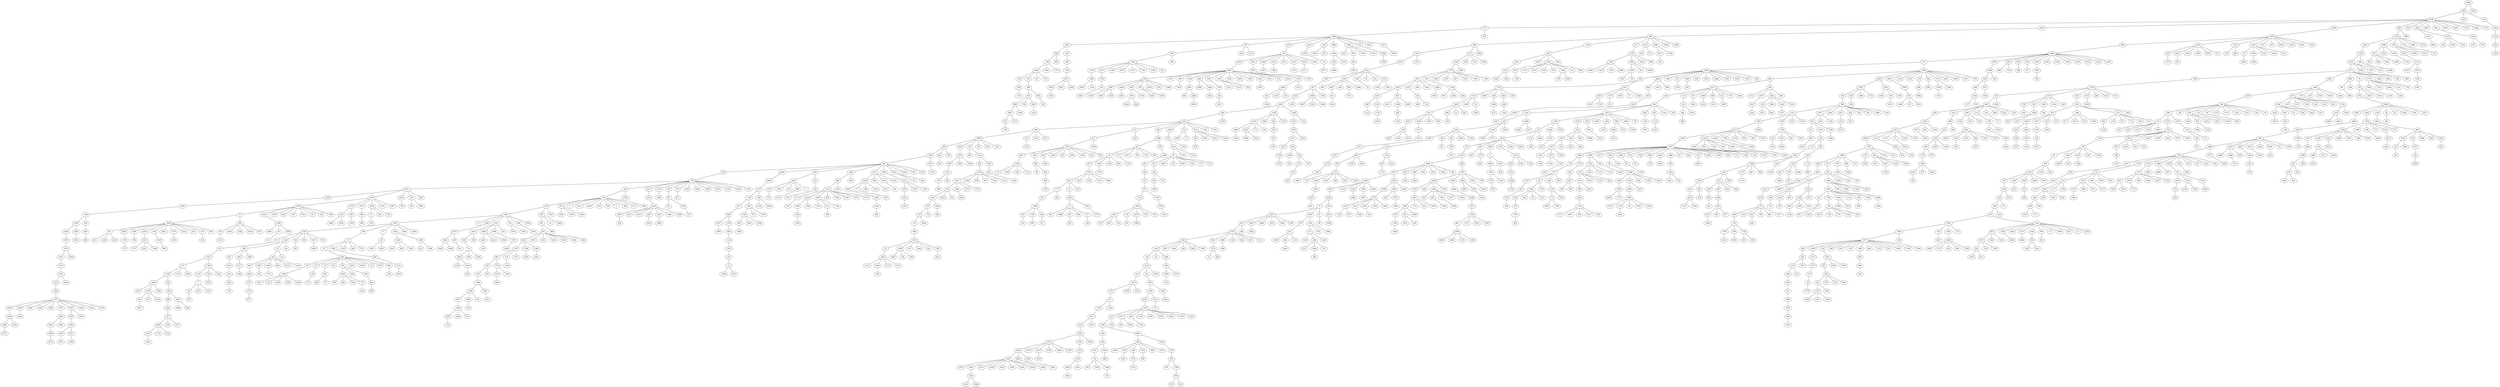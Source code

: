 strict graph "" {
	2492 -- 698;
	2492 -- 2246;
	698 -- 2196;
	698 -- 2435;
	698 -- 674;
	2196 -- 1717;
	2196 -- 1662;
	2196 -- 2264;
	2196 -- 890;
	2196 -- 583;
	2196 -- 280;
	2196 -- 2097;
	2196 -- 984;
	2196 -- 2052;
	2196 -- 2087;
	2196 -- 1153;
	2196 -- 2281;
	2196 -- 779;
	1717 -- 1490;
	1717 -- 937;
	1490 -- 1847;
	1490 -- 567;
	1490 -- 2270;
	1490 -- 2242;
	1490 -- 240;
	1490 -- 1880;
	1490 -- 1368;
	1490 -- 1754;
	1490 -- 1853;
	1490 -- 207;
	1847 -- 948;
	1847 -- 1447;
	948 -- 709;
	948 -- 981;
	709 -- 1960;
	709 -- 1060;
	709 -- 1311;
	1960 -- 129;
	1960 -- 718;
	1960 -- 127;
	1960 -- 118;
	129 -- 2322;
	2322 -- 1179;
	1662 -- 569;
	569 -- 998;
	569 -- 1738;
	569 -- 151;
	569 -- 2123;
	569 -- 2360;
	569 -- 2386;
	569 -- 1889;
	998 -- 2422;
	998 -- 272;
	998 -- 2482;
	2422 -- 2429;
	2422 -- 1597;
	2429 -- 292;
	292 -- 1467;
	292 -- 630;
	292 -- 1528;
	292 -- 24;
	292 -- 102;
	292 -- 2152;
	1467 -- 327;
	327 -- 1245;
	327 -- 2090;
	327 -- 1185;
	1245 -- 1429;
	1245 -- 1679;
	1429 -- 244;
	1429 -- 1138;
	1429 -- 1486;
	244 -- 1025;
	244 -- 2379;
	1025 -- 909;
	1025 -- 47;
	1025 -- 442;
	1025 -- 1962;
	1025 -- 774;
	1025 -- 618;
	1025 -- 1195;
	1025 -- 1651;
	909 -- 1948;
	909 -- 417;
	909 -- 2301;
	909 -- 213;
	1948 -- 839;
	1948 -- 2030;
	1948 -- 181;
	1948 -- 767;
	1948 -- 785;
	1948 -- 1243;
	839 -- 1248;
	839 -- 841;
	839 -- 758;
	1248 -- 487;
	1248 -- 1871;
	487 -- 250;
	487 -- 2409;
	487 -- 965;
	487 -- 2282;
	487 -- 831;
	487 -- 1909;
	487 -- 1923;
	487 -- 2342;
	487 -- 397;
	487 -- 619;
	250 -- 754;
	754 -- 2441;
	754 -- 303;
	754 -- 2217;
	754 -- 1534;
	754 -- 755;
	754 -- 770;
	754 -- 1822;
	754 -- 1882;
	754 -- 1980;
	754 -- 2287;
	754 -- 1339;
	754 -- 2303;
	754 -- 1274;
	2441 -- 1269;
	2441 -- 1978;
	2441 -- 2354;
	2441 -- 1257;
	2441 -- 895;
	1269 -- 1928;
	1928 -- 1324;
	1324 -- 2554;
	1324 -- 224;
	2554 -- 2558;
	2554 -- 2563;
	2558 -- 2576;
	2576 -- 2579;
	2579 -- 2555;
	2579 -- 2569;
	2555 -- 2578;
	2578 -- 2547;
	2547 -- 2551;
	2547 -- 2580;
	2551 -- 2562;
	2562 -- 2577;
	2577 -- 2565;
	2577 -- 2548;
	2577 -- 2559;
	2577 -- 2549;
	2577 -- 2568;
	2577 -- 2570;
	2577 -- 2567;
	2577 -- 2550;
	2577 -- 2552;
	2577 -- 2574;
	2264 -- 2205;
	2205 -- 894;
	2205 -- 2225;
	2205 -- 1533;
	2205 -- 1420;
	2205 -- 617;
	2205 -- 197;
	2205 -- 2156;
	2205 -- 2203;
	2205 -- 2180;
	2205 -- 2233;
	894 -- 1488;
	1488 -- 277;
	1488 -- 2185;
	1488 -- 293;
	1488 -- 805;
	1488 -- 914;
	1488 -- 1228;
	1488 -- 2182;
	1488 -- 2339;
	1488 -- 1036;
	1488 -- 2393;
	1488 -- 2432;
	1488 -- 2102;
	1488 -- 2140;
	277 -- 2266;
	277 -- 2186;
	2266 -- 520;
	2266 -- 2289;
	2266 -- 1200;
	2266 -- 513;
	2266 -- 1845;
	2266 -- 639;
	2266 -- 1519;
	2266 -- 2066;
	2266 -- 1285;
	2266 -- 2476;
	2266 -- 1230;
	2266 -- 826;
	303 -- 752;
	303 -- 1576;
	752 -- 439;
	752 -- 675;
	752 -- 4;
	752 -- 2011;
	752 -- 2356;
	752 -- 578;
	752 -- 789;
	752 -- 2;
	752 -- 482;
	752 -- 511;
	752 -- 1883;
	439 -- 1000;
	439 -- 349;
	439 -- 1821;
	1000 -- 1292;
	1000 -- 15;
	1000 -- 808;
	1000 -- 182;
	1000 -- 139;
	1000 -- 580;
	1000 -- 1934;
	1292 -- 1320;
	1292 -- 836;
	1292 -- 77;
	1292 -- 1591;
	1292 -- 964;
	1292 -- 1965;
	1320 -- 50;
	1320 -- 1481;
	1320 -- 784;
	1320 -- 939;
	1320 -- 1187;
	1320 -- 743;
	50 -- 43;
	43 -- 1623;
	1623 -- 137;
	1623 -- 1383;
	137 -- 1539;
	137 -- 1733;
	137 -- 1969;
	1539 -- 1693;
	1539 -- 204;
	1693 -- 2355;
	1693 -- 2076;
	1693 -- 1569;
	2186 -- 468;
	2186 -- 2420;
	2186 -- 2061;
	2186 -- 2158;
	2186 -- 2132;
	2186 -- 234;
	2186 -- 982;
	2186 -- 174;
	2186 -- 695;
	2186 -- 2300;
	2186 -- 1811;
	2186 -- 700;
	468 -- 2117;
	468 -- 148;
	2117 -- 320;
	2117 -- 114;
	2117 -- 577;
	2117 -- 1696;
	2117 -- 908;
	2117 -- 124;
	2117 -- 797;
	2117 -- 2461;
	320 -- 69;
	69 -- 1358;
	69 -- 1523;
	69 -- 2023;
	69 -- 853;
	69 -- 1702;
	69 -- 352;
	1358 -- 643;
	1358 -- 2059;
	643 -- 104;
	643 -- 1018;
	643 -- 1626;
	104 -- 1087;
	104 -- 556;
	104 -- 465;
	104 -- 2288;
	104 -- 2352;
	1087 -- 1122;
	1122 -- 867;
	1122 -- 1123;
	867 -- 500;
	867 -- 1506;
	867 -- 1602;
	500 -- 723;
	723 -- 78;
	723 -- 1304;
	723 -- 2350;
	723 -- 640;
	723 -- 1951;
	723 -- 1168;
	2409 -- 2084;
	2084 -- 2177;
	2177 -- 1746;
	2177 -- 1567;
	1746 -- 672;
	1746 -- 1363;
	1523 -- 1250;
	1523 -- 1478;
	1523 -- 793;
	1523 -- 1009;
	1523 -- 1054;
	1523 -- 596;
	1523 -- 1982;
	1523 -- 707;
	1250 -- 312;
	1250 -- 2340;
	1250 -- 1078;
	312 -- 650;
	312 -- 313;
	312 -- 2462;
	650 -- 370;
	650 -- 645;
	650 -- 1298;
	650 -- 2155;
	650 -- 2245;
	650 -- 2083;
	370 -- 2353;
	2353 -- 1946;
	2353 -- 286;
	1946 -- 807;
	1946 -- 823;
	1946 -- 508;
	1946 -- 903;
	1946 -- 1010;
	1946 -- 1952;
	1946 -- 198;
	807 -- 2493;
	807 -- 2376;
	2493 -- 854;
	2493 -- 1312;
	2493 -- 2020;
	2493 -- 1956;
	2493 -- 2400;
	854 -- 2444;
	2444 -- 72;
	2444 -- 559;
	72 -- 2427;
	72 -- 1655;
	72 -- 41;
	2427 -- 613;
	2427 -- 1683;
	2427 -- 1868;
	2427 -- 2372;
	2427 -- 1196;
	2427 -- 463;
	613 -- 1335;
	613 -- 362;
	1335 -- 929;
	1335 -- 1801;
	1335 -- 988;
	1335 -- 1129;
	1335 -- 949;
	1335 -- 287;
	1335 -- 1011;
	929 -- 1149;
	929 -- 655;
	929 -- 684;
	929 -- 189;
	929 -- 1902;
	929 -- 1967;
	1149 -- 735;
	1149 -- 121;
	1149 -- 1998;
	735 -- 2235;
	2235 -- 141;
	2235 -- 46;
	2235 -- 1863;
	141 -- 2012;
	2012 -- 1791;
	2012 -- 2458;
	2012 -- 1529;
	1791 -- 113;
	113 -- 1302;
	113 -- 1120;
	1302 -- 2511;
	2511 -- 2534;
	2511 -- 2513;
	2534 -- 2500;
	2500 -- 2537;
	2500 -- 2541;
	2500 -- 2503;
	2537 -- 2538;
	2537 -- 2518;
	2537 -- 2515;
	2537 -- 2536;
	2537 -- 2499;
	2537 -- 2527;
	2538 -- 2502;
	2538 -- 2498;
	2538 -- 2525;
	2502 -- 2535;
	2502 -- 2505;
	2502 -- 2519;
	2502 -- 2539;
	2502 -- 2516;
	2502 -- 2504;
	2502 -- 2532;
	2502 -- 2520;
	2502 -- 2529;
	46 -- 683;
	683 -- 1240;
	683 -- 2465;
	1240 -- 2051;
	1240 -- 1217;
	2051 -- 1592;
	1592 -- 103;
	1592 -- 2373;
	1592 -- 109;
	1592 -- 2143;
	1592 -- 1485;
	1592 -- 2318;
	1592 -- 1824;
	1592 -- 1156;
	1592 -- 1452;
	103 -- 1148;
	103 -- 542;
	1148 -- 149;
	1148 -- 980;
	149 -- 446;
	446 -- 1543;
	446 -- 1004;
	1543 -- 731;
	731 -- 791;
	731 -- 1204;
	731 -- 2368;
	890 -- 1553;
	890 -- 689;
	1553 -- 2345;
	1553 -- 1986;
	1553 -- 2181;
	1553 -- 715;
	1553 -- 2098;
	1553 -- 2176;
	2345 -- 1258;
	1258 -- 1814;
	1258 -- 845;
	1814 -- 1273;
	1814 -- 2029;
	1814 -- 1267;
	1814 -- 132;
	1273 -- 1604;
	1273 -- 2341;
	1273 -- 1694;
	1273 -- 79;
	1273 -- 1776;
	1273 -- 1858;
	1273 -- 862;
	1273 -- 592;
	1604 -- 1724;
	1724 -- 205;
	1724 -- 1191;
	1724 -- 1254;
	1724 -- 1613;
	1724 -- 268;
	1724 -- 1231;
	1724 -- 515;
	205 -- 646;
	205 -- 2056;
	646 -- 602;
	646 -- 2211;
	646 -- 900;
	646 -- 1212;
	646 -- 319;
	646 -- 880;
	646 -- 2413;
	646 -- 523;
	602 -- 2265;
	2265 -- 2267;
	2265 -- 670;
	2265 -- 603;
	2265 -- 1356;
	2267 -- 1886;
	2267 -- 1351;
	2267 -- 1017;
	2267 -- 71;
	2267 -- 2162;
	2267 -- 2136;
	1886 -- 1783;
	1783 -- 1899;
	1783 -- 1575;
	1783 -- 264;
	1783 -- 1782;
	1783 -- 153;
	1899 -- 1624;
	1899 -- 747;
	1899 -- 1700;
	1899 -- 992;
	1899 -- 311;
	1624 -- 236;
	236 -- 2122;
	2122 -- 2210;
	2122 -- 2095;
	2210 -- 2126;
	2126 -- 773;
	773 -- 460;
	773 -- 316;
	773 -- 405;
	773 -- 369;
	773 -- 680;
	773 -- 1277;
	460 -- 714;
	714 -- 1766;
	714 -- 858;
	714 -- 1728;
	1766 -- 2234;
	2420 -- 1937;
	2420 -- 2323;
	1937 -- 360;
	1937 -- 955;
	1937 -- 1399;
	1937 -- 1731;
	360 -- 780;
	780 -- 1713;
	780 -- 2471;
	780 -- 2064;
	780 -- 1971;
	780 -- 324;
	780 -- 720;
	780 -- 792;
	780 -- 1684;
	780 -- 419;
	1713 -- 1160;
	1713 -- 1005;
	1713 -- 2121;
	1713 -- 1079;
	1160 -- 2271;
	1160 -- 2209;
	2271 -- 1263;
	2271 -- 1164;
	2271 -- 1404;
	2271 -- 1788;
	2271 -- 1218;
	2271 -- 654;
	2271 -- 401;
	2271 -- 1219;
	1263 -- 1977;
	1977 -- 1836;
	1977 -- 1498;
	1977 -- 1477;
	1977 -- 1581;
	1977 -- 1508;
	1977 -- 872;
	1977 -- 1792;
	1977 -- 1685;
	1977 -- 2453;
	1977 -- 1496;
	1977 -- 87;
	1977 -- 844;
	1977 -- 1747;
	1977 -- 1058;
	1977 -- 1249;
	1977 -- 586;
	1977 -- 131;
	1977 -- 108;
	1836 -- 730;
	1836 -- 1755;
	730 -- 1727;
	1727 -- 1337;
	1727 -- 65;
	1727 -- 1128;
	1727 -- 1607;
	1337 -- 422;
	422 -- 879;
	1478 -- 322;
	322 -- 138;
	322 -- 1225;
	322 -- 905;
	322 -- 1884;
	138 -- 1077;
	138 -- 215;
	1077 -- 1352;
	1077 -- 1233;
	1077 -- 1483;
	1352 -- 1768;
	1138 -- 2103;
	1138 -- 1668;
	1138 -- 802;
	1138 -- 1578;
	204 -- 1424;
	1424 -- 888;
	1424 -- 2201;
	888 -- 2263;
	2263 -- 257;
	257 -- 2049;
	257 -- 228;
	257 -- 1317;
	2049 -- 2192;
	2049 -- 1712;
	2049 -- 418;
	2103 -- 2088;
	2103 -- 2219;
	2103 -- 771;
	2103 -- 142;
	2341 -- 1448;
	1448 -- 2370;
	1448 -- 437;
	1448 -- 733;
	1448 -- 347;
	1448 -- 2330;
	1448 -- 1039;
	1448 -- 1480;
	2370 -- 744;
	744 -- 1097;
	744 -- 98;
	744 -- 1318;
	744 -- 26;
	744 -- 38;
	744 -- 1175;
	744 -- 1172;
	744 -- 1183;
	744 -- 1357;
	744 -- 765;
	744 -- 76;
	1097 -- 135;
	1097 -- 1035;
	1097 -- 1520;
	135 -- 120;
	135 -- 526;
	135 -- 1372;
	135 -- 1744;
	135 -- 1001;
	47 -- 671;
	47 -- 291;
	671 -- 1430;
	671 -- 1536;
	1430 -- 1407;
	1430 -- 590;
	1430 -- 842;
	1430 -- 1244;
	1430 -- 331;
	1430 -- 1438;
	1430 -- 1548;
	1430 -- 222;
	1430 -- 961;
	2373 -- 540;
	2373 -- 2038;
	1801 -- 1770;
	1770 -- 31;
	1770 -- 848;
	1978 -- 1395;
	1978 -- 1074;
	1978 -- 1857;
	1978 -- 2478;
	1978 -- 1514;
	1978 -- 2387;
	1395 -- 93;
	1395 -- 1416;
	1395 -- 1479;
	1395 -- 892;
	1395 -- 1767;
	1395 -- 1931;
	1395 -- 97;
	1395 -- 333;
	1395 -- 2050;
	93 -- 2438;
	93 -- 956;
	2438 -- 85;
	2438 -- 2093;
	2438 -- 1650;
	2438 -- 2039;
	2438 -- 339;
	2438 -- 2042;
	2438 -- 1373;
	2438 -- 2231;
	2438 -- 521;
	2438 -- 477;
	2438 -- 947;
	1694 -- 80;
	1694 -- 424;
	80 -- 860;
	808 -- 2027;
	2027 -- 1804;
	2027 -- 297;
	1804 -- 1828;
	1804 -- 2000;
	2030 -- 1616;
	1616 -- 1893;
	1616 -- 1208;
	1616 -- 2348;
	1893 -- 2315;
	2315 -- 778;
	2315 -- 305;
	1498 -- 1162;
	1498 -- 534;
	1162 -- 410;
	1162 -- 1331;
	1162 -- 1173;
	1162 -- 1115;
	410 -- 1353;
	410 -- 2013;
	410 -- 1239;
	410 -- 622;
	1353 -- 766;
	1353 -- 1833;
	766 -- 2326;
	2326 -- 1176;
	1176 -- 1171;
	1176 -- 1697;
	1176 -- 344;
	1176 -- 1073;
	1176 -- 852;
	297 -- 911;
	1018 -- 1366;
	1018 -- 1517;
	2211 -- 969;
	969 -- 440;
	969 -- 489;
	440 -- 1202;
	1202 -- 393;
	1202 -- 2423;
	1202 -- 1166;
	393 -- 1725;
	393 -- 676;
	1725 -- 1596;
	1596 -- 2190;
	1596 -- 837;
	1596 -- 1881;
	1738 -- 502;
	502 -- 2542;
	502 -- 2307;
	502 -- 1032;
	502 -- 936;
	2542 -- 2531;
	2531 -- 2528;
	2531 -- 2524;
	1035 -- 1736;
	1736 -- 1350;
	1736 -- 1024;
	1736 -- 3;
	1736 -- 1283;
	1736 -- 1083;
	1736 -- 1615;
	1736 -- 870;
	1736 -- 1344;
	1350 -- 195;
	195 -- 56;
	195 -- 1815;
	195 -- 2351;
	195 -- 1507;
	195 -- 1565;
	56 -- 801;
	801 -- 1632;
	801 -- 1726;
	801 -- 426;
	1632 -- 367;
	1632 -- 1261;
	1632 -- 1645;
	1632 -- 2480;
	1632 -- 448;
	367 -- 1552;
	1552 -- 525;
	1552 -- 2371;
	525 -- 494;
	525 -- 721;
	494 -- 637;
	494 -- 318;
	637 -- 1439;
	637 -- 2142;
	1439 -- 1494;
	1439 -- 376;
	1439 -- 1544;
	1439 -- 772;
	1494 -- 1577;
	1494 -- 258;
	1577 -- 490;
	1577 -- 2239;
	1577 -- 178;
	1577 -- 582;
	1577 -- 1047;
	1577 -- 474;
	1577 -- 1489;
	1577 -- 882;
	1577 -- 1151;
	1577 -- 223;
	1577 -- 1309;
	1577 -- 1305;
	1577 -- 2004;
	490 -- 282;
	282 -- 1139;
	282 -- 1457;
	1139 -- 608;
	1139 -- 516;
	608 -- 850;
	850 -- 917;
	917 -- 2390;
	2390 -- 2078;
	2078 -- 999;
	999 -- 1037;
	2565 -- 2566;
	2566 -- 2585;
	2566 -- 2545;
	965 -- 504;
	965 -- 552;
	504 -- 1278;
	504 -- 2331;
	504 -- 210;
	504 -- 499;
	504 -- 1;
	747 -- 263;
	263 -- 1319;
	263 -- 1500;
	263 -- 1532;
	263 -- 704;
	1319 -- 1541;
	1319 -- 1932;
	1541 -- 496;
	1541 -- 1163;
	1541 -- 601;
	836 -- 37;
	37 -- 70;
	37 -- 1789;
	37 -- 1852;
	37 -- 449;
	37 -- 732;
	70 -- 828;
	828 -- 167;
	828 -- 177;
	828 -- 170;
	828 -- 66;
	828 -- 756;
	828 -- 1805;
	828 -- 2382;
	828 -- 16;
	828 -- 829;
	828 -- 663;
	793 -- 2452;
	2452 -- 1232;
	567 -- 1891;
	567 -- 239;
	567 -- 2215;
	1655 -- 579;
	1655 -- 2378;
	579 -- 321;
	321 -- 1380;
	321 -- 364;
	321 -- 1110;
	900 -- 1342;
	900 -- 1322;
	900 -- 749;
	1342 -- 1601;
	1601 -- 2025;
	1601 -- 1525;
	1601 -- 1518;
	1601 -- 990;
	1601 -- 1297;
	1601 -- 2279;
	2023 -- 1154;
	1154 -- 1401;
	437 -- 1108;
	437 -- 457;
	437 -- 1157;
	437 -- 536;
	437 -- 416;
	437 -- 163;
	437 -- 461;
	1108 -- 1933;
	1108 -- 2397;
	1108 -- 91;
	1108 -- 958;
	1108 -- 594;
	1933 -- 1065;
	1407 -- 1050;
	1050 -- 18;
	1050 -- 1958;
	1050 -- 1203;
	1050 -- 1213;
	2061 -- 2063;
	2063 -- 203;
	672 -- 809;
	809 -- 2357;
	809 -- 1706;
	1581 -- 58;
	1581 -- 456;
	58 -- 1068;
	1068 -- 1839;
	1068 -- 1393;
	1068 -- 604;
	1068 -- 1793;
	1068 -- 1605;
	1839 -- 2034;
	2034 -- 2099;
	2034 -- 1737;
	272 -- 1056;
	272 -- 348;
	272 -- 745;
	272 -- 1989;
	1056 -- 1510;
	1056 -- 1846;
	1510 -- 433;
	1510 -- 128;
	1510 -- 1209;
	1510 -- 1247;
	1510 -- 427;
	1510 -- 1341;
	1510 -- 1303;
	1510 -- 1786;
	433 -- 1653;
	433 -- 1272;
	433 -- 944;
	433 -- 2412;
	433 -- 2346;
	1653 -- 2410;
	1653 -- 851;
	2410 -- 963;
	2410 -- 2118;
	2282 -- 668;
	2282 -- 869;
	668 -- 1121;
	668 -- 1835;
	1121 -- 1113;
	1121 -- 2018;
	1121 -- 1365;
	1121 -- 856;
	1121 -- 2362;
	1121 -- 1367;
	1121 -- 975;
	1121 -- 1773;
	2270 -- 94;
	94 -- 2045;
	94 -- 2010;
	94 -- 2286;
	94 -- 2253;
	94 -- 1641;
	94 -- 1927;
	94 -- 2255;
	94 -- 1820;
	2045 -- 2481;
	2481 -- 294;
	2481 -- 2187;
	2481 -- 902;
	2481 -- 1614;
	2481 -- 846;
	2481 -- 1947;
	2481 -- 2134;
	2481 -- 1945;
	2481 -- 1905;
	2481 -- 1392;
	2481 -- 2241;
	2481 -- 913;
	2481 -- 372;
	2481 -- 1816;
	294 -- 2067;
	294 -- 1006;
	294 -- 169;
	294 -- 576;
	294 -- 2474;
	294 -- 472;
	294 -- 1660;
	2067 -- 1300;
	2067 -- 1904;
	2067 -- 2329;
	1447 -- 384;
	520 -- 1135;
	520 -- 1237;
	1135 -- 1313;
	1135 -- 1640;
	1135 -- 968;
	1135 -- 2491;
	1135 -- 953;
	2376 -- 2389;
	2376 -- 1942;
	2376 -- 2302;
	2389 -- 575;
	575 -- 1241;
	575 -- 281;
	575 -- 1810;
	575 -- 1502;
	575 -- 1690;
	1241 -- 1743;
	1241 -- 1071;
	1225 -- 1851;
	1225 -- 388;
	442 -- 1898;
	1898 -- 29;
	1898 -- 284;
	29 -- 20;
	29 -- 172;
	29 -- 1611;
	29 -- 783;
	29 -- 155;
	29 -- 497;
	20 -- 815;
	20 -- 1695;
	20 -- 1338;
	20 -- 991;
	815 -- 1547;
	1547 -- 633;
	1547 -- 1423;
	1547 -- 1229;
	1547 -- 1161;
	1547 -- 986;
	633 -- 1777;
	633 -- 73;
	633 -- 413;
	1777 -- 361;
	1777 -- 865;
	361 -- 1809;
	1809 -- 910;
	1809 -- 1796;
	1809 -- 544;
	79 -- 737;
	737 -- 1572;
	737 -- 2473;
	737 -- 1633;
	1572 -- 2082;
	2082 -- 2160;
	2082 -- 2308;
	2082 -- 1530;
	2082 -- 28;
	2082 -- 45;
	2082 -- 2380;
	2082 -- 1391;
	2082 -- 2417;
	645 -- 420;
	645 -- 1070;
	384 -- 1105;
	1105 -- 2153;
	2153 -- 1979;
	2153 -- 2261;
	2153 -- 2284;
	1979 -- 1330;
	1891 -- 1146;
	1891 -- 484;
	1146 -- 1474;
	1146 -- 2137;
	1146 -- 1169;
	1146 -- 2079;
	1146 -- 2175;
	1146 -- 1703;
	1146 -- 2169;
	1146 -- 821;
	1474 -- 1686;
	1686 -- 2309;
	1686 -- 1114;
	1986 -- 307;
	1986 -- 1210;
	1986 -- 1336;
	307 -- 901;
	307 -- 898;
	307 -- 694;
	307 -- 2036;
	2160 -- 1894;
	1894 -- 1919;
	1919 -- 598;
	1919 -- 1764;
	598 -- 2086;
	598 -- 2220;
	598 -- 849;
	598 -- 1671;
	598 -- 2456;
	598 -- 2054;
	598 -- 35;
	598 -- 1558;
	2086 -- 1972;
	2086 -- 2173;
	1972 -- 435;
	1972 -- 1718;
	1972 -- 1150;
	1972 -- 1988;
	1972 -- 1629;
	1972 -- 1126;
	1972 -- 267;
	1972 -- 332;
	1972 -- 810;
	1972 -- 166;
	435 -- 259;
	259 -- 2021;
	2142 -- 987;
	2142 -- 1284;
	2142 -- 658;
	2142 -- 2317;
	2142 -- 1043;
	2142 -- 764;
	2142 -- 11;
	2142 -- 1890;
	2142 -- 915;
	2142 -- 21;
	2142 -- 2470;
	65 -- 1042;
	65 -- 1719;
	286 -- 591;
	591 -- 2028;
	591 -- 2296;
	591 -- 2043;
	591 -- 506;
	591 -- 739;
	1932 -- 1038;
	1932 -- 1271;
	1038 -- 1628;
	1038 -- 1495;
	1038 -- 415;
	181 -- 824;
	181 -- 1144;
	1144 -- 390;
	1144 -- 2259;
	390 -- 1140;
	1140 -- 1817;
	1140 -- 1468;
	1140 -- 458;
	1140 -- 607;
	1140 -- 529;
	1140 -- 1913;
	1817 -- 341;
	1817 -- 1466;
	1817 -- 2375;
	1817 -- 1165;
	341 -- 1442;
	341 -- 2418;
	341 -- 90;
	1442 -- 706;
	1442 -- 1499;
	706 -- 144;
	706 -- 705;
	144 -- 157;
	144 -- 2024;
	157 -- 1462;
	1462 -- 1255;
	1255 -- 23;
	1255 -- 1929;
	1255 -- 187;
	1255 -- 1649;
	1255 -- 48;
	1255 -- 1307;
	23 -- 2202;
	1383 -- 1722;
	1383 -- 1545;
	1383 -- 1222;
	956 -- 156;
	956 -- 1823;
	956 -- 1362;
	956 -- 2254;
	956 -- 927;
	2185 -- 2298;
	2298 -- 1295;
	2298 -- 160;
	851 -- 2101;
	851 -- 1648;
	851 -- 2085;
	902 -- 1918;
	114 -- 231;
	231 -- 599;
	231 -- 1976;
	151 -- 1329;
	1329 -- 1455;
	1329 -- 1885;
	1329 -- 1563;
	1329 -- 966;
	1718 -- 54;
	54 -- 211;
	54 -- 453;
	54 -- 928;
	54 -- 1939;
	54 -- 441;
	211 -- 409;
	211 -- 117;
	211 -- 1504;
	409 -- 406;
	409 -- 209;
	409 -- 1564;
	409 -- 229;
	406 -- 408;
	406 -- 249;
	2217 -- 1910;
	1910 -- 2416;
	2308 -- 1930;
	1930 -- 2258;
	1930 -- 1086;
	1930 -- 788;
	1930 -- 713;
	1930 -- 2218;
	1930 -- 712;
	2258 -- 2275;
	2258 -- 1188;
	2258 -- 2163;
	2258 -- 2469;
	2258 -- 2106;
	2258 -- 380;
	2258 -- 1959;
	2275 -- 2092;
	2092 -- 1692;
	1692 -- 561;
	1692 -- 1830;
	2181 -- 2073;
	2181 -- 2060;
	2181 -- 1027;
	1508 -- 921;
	921 -- 1538;
	85 -- 411;
	85 -- 2236;
	85 -- 1400;
	2202 -- 2141;
	2202 -- 2450;
	2202 -- 2172;
	2202 -- 1571;
	1500 -- 1620;
	1500 -- 309;
	1500 -- 820;
	1500 -- 1795;
	1500 -- 1625;
	1620 -- 611;
	1620 -- 1760;
	1620 -- 1843;
	1620 -- 1133;
	1620 -- 126;
	1620 -- 1246;
	2357 -- 1949;
	1455 -- 1446;
	1455 -- 1224;
	1455 -- 1359;
	1455 -- 2489;
	2093 -- 1378;
	1378 -- 377;
	1191 -- 1787;
	1191 -- 233;
	1191 -- 1509;
	1191 -- 1763;
	1191 -- 325;
	1787 -- 1441;
	1278 -- 375;
	77 -- 39;
	39 -- 1780;
	39 -- 1924;
	148 -- 2112;
	148 -- 2197;
	148 -- 2369;
	148 -- 485;
	831 -- 2204;
	831 -- 548;
	831 -- 1841;
	831 -- 1672;
	2204 -- 1654;
	2204 -- 17;
	2204 -- 960;
	2204 -- 1524;
	1654 -- 1983;
	611 -- 677;
	677 -- 652;
	677 -- 1492;
	2471 -- 395;
	2471 -- 404;
	2471 -- 1180;
	395 -- 432;
	395 -- 1546;
	395 -- 1594;
	432 -- 1827;
	1827 -- 1021;
	1755 -- 343;
	343 -- 2437;
	2437 -- 199;
	2437 -- 300;
	2028 -- 1104;
	2028 -- 398;
	2028 -- 1084;
	2028 -- 1759;
	1104 -- 2001;
	2001 -- 368;
	2001 -- 1774;
	2001 -- 323;
	2001 -- 1076;
	2289 -- 834;
	2289 -- 1414;
	2289 -- 896;
	834 -- 403;
	403 -- 814;
	814 -- 1659;
	1659 -- 528;
	453 -- 1723;
	453 -- 1887;
	453 -- 471;
	1723 -- 1408;
	1909 -- 1812;
	1812 -- 1470;
	1812 -- 1347;
	1812 -- 1459;
	1470 -- 1535;
	2296 -- 2046;
	2046 -- 2299;
	1929 -- 2406;
	1929 -- 140;
	1929 -- 308;
	987 -- 1670;
	987 -- 1549;
	987 -- 1281;
	167 -- 1189;
	1189 -- 1831;
	1189 -- 84;
	1189 -- 2363;
	1189 -- 1226;
	1189 -- 2384;
	1416 -- 2189;
	2189 -- 1460;
	2189 -- 217;
	2189 -- 1802;
	1298 -- 5;
	5 -- 1996;
	5 -- 1055;
	2397 -- 1422;
	1422 -- 1109;
	1481 -- 942;
	1481 -- 32;
	1481 -- 541;
	942 -- 875;
	942 -- 2003;
	942 -- 1968;
	875 -- 2316;
	2316 -- 2314;
	2314 -- 1920;
	1706 -- 1850;
	1850 -- 1132;
	2239 -- 1275;
	1275 -- 1473;
	1473 -- 175;
	175 -- 42;
	42 -- 1778;
	1534 -- 1865;
	1546 -- 226;
	226 -- 171;
	226 -- 462;
	171 -- 1935;
	1935 -- 1906;
	1935 -- 550;
	1906 -- 429;
	1906 -- 1377;
	1906 -- 967;
	1906 -- 600;
	429 -- 2183;
	429 -- 431;
	429 -- 1092;
	1363 -- 1349;
	1363 -- 572;
	1363 -- 1516;
	376 -- 1207;
	1313 -- 1445;
	1313 -- 1482;
	1313 -- 711;
	1445 -- 762;
	1445 -- 885;
	1445 -- 22;
	1445 -- 641;
	762 -- 2041;
	762 -- 1449;
	762 -- 2305;
	762 -- 883;
	2041 -- 100;
	100 -- 690;
	100 -- 1472;
	100 -- 1813;
	1760 -- 935;
	935 -- 2414;
	935 -- 1784;
	935 -- 270;
	935 -- 2343;
	935 -- 565;
	1254 -- 1742;
	1742 -- 454;
	1742 -- 1389;
	1742 -- 1751;
	1742 -- 1953;
	454 -- 1095;
	454 -- 1007;
	454 -- 1610;
	454 -- 512;
	1095 -- 2426;
	1095 -- 2402;
	2426 -- 2336;
	2336 -- 2337;
	2155 -- 1332;
	1332 -- 2250;
	1332 -- 2184;
	1332 -- 954;
	1113 -- 535;
	1530 -- 1916;
	1916 -- 669;
	669 -- 2016;
	669 -- 819;
	669 -- 1856;
	669 -- 266;
	669 -- 1041;
	2137 -- 2178;
	2178 -- 152;
	1024 -- 503;
	1024 -- 2391;
	1024 -- 342;
	1024 -- 353;
	73 -- 2407;
	2407 -- 13;
	2407 -- 691;
	13 -- 924;
	13 -- 1888;
	13 -- 627;
	13 -- 656;
	13 -- 33;
	2018 -- 1064;
	2018 -- 1369;
	349 -- 621;
	349 -- 14;
	349 -- 1869;
	621 -- 651;
	621 -- 884;
	651 -- 469;
	651 -- 1475;
	651 -- 1941;
	651 -- 1658;
	651 -- 1895;
	651 -- 1584;
	651 -- 664;
	469 -- 476;
	469 -- 1748;
	469 -- 1568;
	476 -- 665;
	476 -- 776;
	476 -- 1471;
	665 -- 597;
	665 -- 1574;
	597 -- 1315;
	597 -- 447;
	1315 -- 1396;
	1396 -- 1384;
	1396 -- 1826;
	1384 -- 1873;
	1384 -- 1589;
	1384 -- 136;
	1873 -- 1206;
	1206 -- 2032;
	1206 -- 2408;
	1206 -- 761;
	1128 -- 1134;
	1134 -- 173;
	1134 -- 1832;
	872 -- 83;
	577 -- 1256;
	1962 -- 330;
	330 -- 1410;
	330 -- 1834;
	1996 -- 1643;
	1643 -- 1753;
	1643 -- 2120;
	1753 -- 555;
	755 -- 387;
	2225 -- 934;
	2225 -- 2442;
	2225 -- 2091;
	2225 -- 2285;
	2225 -- 2208;
	2225 -- 337;
	2548 -- 2546;
	293 -- 686;
	293 -- 1194;
	462 -- 385;
	385 -- 1345;
	385 -- 1116;
	1345 -- 445;
	1345 -- 702;
	1345 -- 2396;
	1150 -- 716;
	1150 -- 1067;
	1923 -- 19;
	1923 -- 306;
	550 -- 2109;
	284 -- 1806;
	1806 -- 491;
	491 -- 584;
	584 -- 727;
	727 -- 574;
	574 -- 1152;
	574 -- 1197;
	1152 -- 1819;
	1819 -- 1287;
	1819 -- 736;
	1819 -- 2472;
	1819 -- 553;
	1819 -- 99;
	1287 -- 279;
	1287 -- 467;
	1287 -- 734;
	1410 -- 67;
	1410 -- 1752;
	1410 -- 1136;
	67 -- 557;
	67 -- 2487;
	67 -- 192;
	67 -- 1987;
	67 -- 740;
	67 -- 777;
	67 -- 315;
	557 -- 242;
	242 -- 878;
	242 -- 235;
	1284 -- 2483;
	1054 -- 2325;
	716 -- 857;
	716 -- 2479;
	716 -- 392;
	716 -- 1665;
	716 -- 859;
	716 -- 1192;
	857 -- 1630;
	857 -- 1638;
	2183 -- 1421;
	2183 -- 261;
	2123 -- 558;
	2123 -- 473;
	368 -- 976;
	368 -- 219;
	368 -- 1096;
	976 -- 1740;
	1740 -- 1469;
	1123 -- 685;
	1123 -- 1631;
	1696 -- 2334;
	1533 -- 255;
	1533 -- 989;
	1295 -- 568;
	1295 -- 970;
	1420 -- 55;
	1420 -- 1566;
	1420 -- 1276;
	1420 -- 2100;
	1420 -- 2125;
	858 -- 1063;
	1567 -- 2138;
	1567 -- 2240;
	2059 -- 2466;
	2059 -- 2167;
	182 -- 1914;
	182 -- 2460;
	182 -- 1689;
	182 -- 451;
	178 -- 2207;
	2207 -- 957;
	2207 -- 1709;
	2207 -- 1678;
	1614 -- 2295;
	1942 -- 887;
	1942 -- 1872;
	1006 -- 1840;
	1449 -- 1711;
	1711 -- 1621;
	1621 -- 1013;
	1013 -- 1361;
	1361 -- 2114;
	2114 -- 1394;
	1394 -- 1966;
	169 -- 1879;
	169 -- 1729;
	980 -- 402;
	980 -- 2392;
	402 -- 1493;
	402 -- 180;
	402 -- 296;
	402 -- 1454;
	402 -- 399;
	402 -- 1531;
	846 -- 2094;
	846 -- 2164;
	2585 -- 2572;
	1042 -- 225;
	1042 -- 746;
	1042 -- 92;
	1042 -- 1227;
	225 -- 105;
	105 -- 1559;
	1559 -- 425;
	2010 -- 1014;
	1014 -- 1555;
	1014 -- 2276;
	1555 -- 2048;
	1555 -- 1512;
	2048 -- 252;
	2048 -- 2145;
	2048 -- 150;
	1486 -- 2321;
	1486 -- 154;
	2321 -- 1435;
	1435 -- 1617;
	1435 -- 1433;
	630 -- 483;
	630 -- 628;
	630 -- 636;
	630 -- 838;
	630 -- 2388;
	309 -- 1606;
	1606 -- 1294;
	568 -- 2129;
	2129 -- 517;
	2129 -- 355;
	561 -- 276;
	561 -- 201;
	1164 -- 1642;
	1164 -- 2221;
	1164 -- 358;
	1164 -- 164;
	1164 -- 2280;
	32 -- 495;
	32 -- 110;
	495 -- 693;
	495 -- 546;
	495 -- 1838;
	495 -- 840;
	495 -- 2251;
	495 -- 1326;
	2354 -- 795;
	109 -- 1734;
	1885 -- 1599;
	1885 -- 86;
	1885 -- 2428;
	1599 -- 1205;
	1599 -- 719;
	177 -- 190;
	190 -- 373;
	674 -- 1681;
	1681 -- 1214;
	1214 -- 835;
	835 -- 1450;
	1650 -- 769;
	2090 -- 1867;
	2090 -- 1023;
	2090 -- 2468;
	2286 -- 1627;
	2378 -- 115;
	2378 -- 763;
	2378 -- 1464;
	115 -- 1186;
	115 -- 200;
	115 -- 2108;
	599 -- 886;
	718 -- 208;
	208 -- 919;
	208 -- 803;
	55 -- 2283;
	1700 -- 1293;
	1293 -- 703;
	1628 -- 1034;
	845 -- 1026;
	387 -- 227;
	387 -- 238;
	2368 -- 101;
	1132 -- 1761;
	1761 -- 130;
	130 -- 12;
	203 -- 1985;
	203 -- 147;
	203 -- 653;
	252 -- 1106;
	2039 -- 1635;
	1635 -- 1757;
	1635 -- 2161;
	1635 -- 1588;
	736 -- 907;
	513 -- 2174;
	885 -- 168;
	590 -- 609;
	576 -- 2467;
	576 -- 2074;
	276 -- 1428;
	276 -- 832;
	2392 -- 230;
	408 -- 1033;
	408 -- 1111;
	919 -- 889;
	919 -- 759;
	919 -- 1993;
	139 -- 1676;
	139 -- 2344;
	693 -- 2022;
	2022 -- 1147;
	1212 -- 1785;
	1785 -- 538;
	1785 -- 2216;
	457 -- 753;
	2073 -- 2116;
	2116 -- 1975;
	2116 -- 1674;
	1074 -- 2144;
	1074 -- 1901;
	2144 -- 1800;
	2144 -- 2168;
	1843 -- 1491;
	1843 -- 614;
	2323 -- 1364;
	2323 -- 478;
	2323 -- 186;
	1349 -- 1031;
	1349 -- 1045;
	1349 -- 1028;
	1147 -- 1750;
	1750 -- 871;
	548 -- 2312;
	628 -- 631;
	631 -- 634;
	280 -- 2107;
	280 -- 2170;
	2107 -- 2081;
	770 -- 813;
	2299 -- 2037;
	2037 -- 2193;
	2193 -- 861;
	2193 -- 2171;
	2193 -- 2274;
	2193 -- 2057;
	861 -- 2058;
	2058 -- 1603;
	2058 -- 1608;
	2058 -- 1732;
	2058 -- 1098;
	934 -- 1573;
	1365 -- 1101;
	1365 -- 412;
	1365 -- 1124;
	1685 -- 176;
	1351 -- 688;
	688 -- 874;
	688 -- 518;
	1404 -- 725;
	823 -- 202;
	1084 -- 455;
	1084 -- 616;
	1084 -- 798;
	1084 -- 2237;
	1084 -- 1040;
	784 -- 787;
	2032 -- 133;
	805 -- 298;
	1914 -- 1061;
	1914 -- 950;
	1061 -- 74;
	1574 -- 1878;
	1574 -- 1198;
	1421 -- 2433;
	2220 -- 2089;
	2220 -- 2268;
	2220 -- 679;
	1257 -- 184;
	1257 -- 1995;
	2541 -- 2522;
	2522 -- 2510;
	2510 -- 2540;
	2510 -- 2521;
	2453 -- 2002;
	1575 -- 2454;
	2088 -- 1440;
	405 -- 430;
	2173 -- 2165;
	17 -- 507;
	2442 -- 876;
	1617 -- 1253;
	1617 -- 444;
	1253 -- 2148;
	2148 -- 1874;
	1988 -- 2040;
	1988 -- 697;
	1872 -- 1994;
	1318 -- 2324;
	1318 -- 833;
	1318 -- 2451;
	1318 -- 1637;
	955 -- 638;
	1007 -- 2374;
	988 -- 589;
	1841 -- 89;
	963 -- 1215;
	1188 -- 216;
	216 -- 1862;
	216 -- 1127;
	216 -- 2244;
	2242 -- 2198;
	2198 -- 34;
	1261 -- 2311;
	957 -- 930;
	930 -- 533;
	930 -- 587;
	930 -- 274;
	930 -- 588;
	152 -- 2260;
	1815 -- 2449;
	1815 -- 450;
	1544 -- 2463;
	2463 -- 1398;
	2463 -- 1775;
	2463 -- 923;
	2463 -- 864;
	2463 -- 1562;
	26 -- 1436;
	910 -- 214;
	596 -- 2404;
	596 -- 479;
	2404 -- 2411;
	1789 -- 464;
	464 -- 2131;
	1862 -- 2105;
	2570 -- 2560;
	2560 -- 2583;
	2560 -- 2586;
	2583 -- 2584;
	2584 -- 2573;
	675 -- 1829;
	675 -- 1540;
	675 -- 2364;
	224 -- 649;
	649 -- 606;
	2360 -- 1657;
	2360 -- 1354;
	2295 -- 595;
	2295 -- 2269;
	1520 -- 1143;
	534 -- 1808;
	538 -- 1003;
	1003 -- 1825;
	2076 -- 593;
	2076 -- 971;
	2076 -- 2278;
	264 -- 1957;
	264 -- 1427;
	264 -- 1029;
	264 -- 2200;
	2170 -- 254;
	2170 -- 2159;
	2170 -- 2230;
	34 -- 2077;
	233 -- 1598;
	1598 -- 943;
	1598 -- 245;
	230 -- 610;
	610 -- 501;
	610 -- 1798;
	1005 -- 1790;
	1790 -- 44;
	1790 -- 1411;
	1790 -- 481;
	1790 -- 1437;
	28 -- 562;
	2043 -- 2065;
	2043 -- 904;
	431 -- 2430;
	431 -- 667;
	431 -- 624;
	431 -- 400;
	1971 -- 1432;
	1432 -- 2071;
	2351 -- 1260;
	1217 -- 751;
	776 -- 1426;
	1629 -- 95;
	95 -- 1019;
	95 -- 2313;
	95 -- 2119;
	156 -- 2124;
	1642 -- 191;
	1496 -- 863;
	863 -- 1922;
	1922 -- 1385;
	1922 -- 722;
	1499 -- 328;
	1070 -- 1093;
	2317 -- 2484;
	1776 -- 1069;
	1776 -- 1125;
	1776 -- 2446;
	1776 -- 212;
	1776 -- 742;
	2465 -- 2361;
	802 -- 2327;
	2327 -- 573;
	1528 -- 51;
	1594 -- 1644;
	240 -- 1903;
	240 -- 241;
	670 -- 2238;
	1670 -- 524;
	1670 -- 738;
	1670 -- 1769;
	524 -- 1053;
	524 -- 972;
	725 -- 2403;
	1237 -- 2053;
	1237 -- 1137;
	1237 -- 1854;
	1237 -- 6;
	1237 -- 2226;
	1233 -- 1762;
	1233 -- 1343;
	1187 -- 1842;
	1728 -- 585;
	1728 -- 350;
	2253 -- 1288;
	878 -- 1586;
	533 -- 1325;
	533 -- 629;
	1325 -- 1680;
	1325 -- 1321;
	1325 -- 1403;
	1525 -- 1091;
	74 -- 2026;
	74 -- 288;
	74 -- 1964;
	2026 -- 1323;
	2026 -- 1618;
	1764 -- 365;
	2118 -- 1779;
	1779 -- 2249;
	1591 -- 1264;
	1591 -- 1266;
	1264 -- 1201;
	1264 -- 505;
	1264 -- 1652;
	842 -- 1526;
	2016 -- 49;
	2016 -- 2006;
	200 -- 2151;
	200 -- 2366;
	200 -- 537;
	833 -- 2464;
	833 -- 1236;
	1796 -- 1997;
	1389 -- 977;
	1389 -- 1415;
	1389 -- 522;
	1389 -- 1465;
	1069 -- 1316;
	1857 -- 1981;
	445 -- 1290;
	928 -- 1177;
	1648 -- 983;
	983 -- 1745;
	2567 -- 2544;
	2567 -- 2587;
	170 -- 563;
	563 -- 289;
	563 -- 717;
	2402 -- 1505;
	1505 -- 1503;
	2544 -- 2581;
	2581 -- 2564;
	2581 -- 2557;
	2564 -- 2575;
	2340 -- 1522;
	1522 -- 1521;
	1722 -- 7;
	7 -- 36;
	7 -- 1915;
	7 -- 1451;
	36 -- 532;
	1043 -- 334;
	334 -- 1425;
	334 -- 1912;
	1947 -- 359;
	359 -- 220;
	220 -- 2191;
	1613 -- 2439;
	44 -- 106;
	788 -- 2440;
	1788 -- 1405;
	2505 -- 2523;
	2523 -- 2512;
	2523 -- 2508;
	1304 -- 2381;
	2381 -- 2447;
	593 -- 1667;
	2197 -- 1837;
	1837 -- 1561;
	1880 -- 2199;
	2199 -- 1223;
	2199 -- 2333;
	1223 -- 1669;
	1019 -- 510;
	510 -- 509;
	609 -- 68;
	609 -- 304;
	2433 -- 1327;
	2433 -- 1020;
	702 -- 847;
	496 -- 107;
	1683 -- 2424;
	756 -- 1656;
	756 -- 488;
	756 -- 285;
	313 -- 2055;
	573 -- 1797;
	733 -- 1781;
	1781 -- 1379;
	1781 -- 1259;
	1379 -- 1864;
	1379 -- 2401;
	544 -- 317;
	2221 -- 1527;
	2221 -- 1730;
	2369 -- 116;
	2369 -- 1390;
	2369 -- 1443;
	2369 -- 2154;
	116 -- 1251;
	116 -- 660;
	38 -- 666;
	1901 -- 1016;
	879 -- 436;
	2472 -- 2399;
	1393 -- 1080;
	1393 -- 1387;
	1143 -- 782;
	1143 -- 10;
	782 -- 275;
	908 -- 1413;
	990 -- 2257;
	2192 -- 1252;
	1645 -- 527;
	527 -- 648;
	1368 -- 2047;
	1368 -- 920;
	1368 -- 1619;
	1368 -- 1749;
	2446 -- 1340;
	546 -- 346;
	1845 -- 547;
	1031 -- 1590;
	1116 -- 866;
	2557 -- 2588;
	849 -- 1434;
	1434 -- 1431;
	914 -- 357;
	904 -- 1639;
	1748 -- 2445;
	234 -- 394;
	2020 -- 1088;
	2478 -- 8;
	2478 -- 290;
	2478 -- 336;
	1568 -- 1691;
	2416 -- 2005;
	2416 -- 818;
	2416 -- 2232;
	2416 -- 2297;
	2416 -- 2291;
	2416 -- 1646;
	2416 -- 2080;
	2005 -- 554;
	180 -- 2150;
	508 -- 2292;
	2460 -- 2405;
	2460 -- 2223;
	2460 -- 1066;
	2405 -- 916;
	970 -- 1560;
	715 -- 162;
	2163 -- 1612;
	2313 -- 2194;
	2313 -- 2149;
	1879 -- 2224;
	1879 -- 480;
	124 -- 1587;
	1751 -- 644;
	1751 -- 1103;
	1751 -- 673;
	1751 -- 710;
	1751 -- 363;
	1751 -- 314;
	2219 -- 1666;
	2219 -- 1622;
	478 -- 2135;
	2134 -- 2213;
	2134 -- 2133;
	2134 -- 612;
	1671 -- 2130;
	1566 -- 2293;
	444 -- 1950;
	444 -- 794;
	1950 -- 145;
	128 -- 1159;
	1159 -- 997;
	1159 -- 1848;
	1159 -- 830;
	2447 -- 265;
	774 -- 2383;
	774 -- 53;
	1998 -- 659;
	659 -- 1585;
	659 -- 1270;
	1064 -- 1265;
	1265 -- 1595;
	559 -- 2031;
	968 -- 1698;
	1698 -- 873;
	794 -- 1221;
	794 -- 781;
	1221 -- 470;
	889 -- 1807;
	889 -- 1046;
	1126 -- 1991;
	1956 -- 1955;
	982 -- 2367;
	8 -- 119;
	2515 -- 2514;
	339 -- 1593;
	1593 -- 804;
	174 -- 1938;
	174 -- 2304;
	324 -- 345;
	1656 -- 760;
	1656 -- 493;
	1656 -- 1542;
	1656 -- 775;
	503 -- 196;
	172 -- 1741;
	2152 -- 1184;
	2152 -- 1758;
	1982 -- 1708;
	618 -- 366;
	618 -- 1609;
	618 -- 2431;
	618 -- 1444;
	984 -- 2256;
	2190 -- 329;
	417 -- 1355;
	2201 -- 2488;
	2201 -- 906;
	1838 -- 1715;
	2268 -- 1515;
	2479 -- 1771;
	2053 -- 615;
	2053 -- 1735;
	644 -- 1418;
	394 -- 2096;
	2430 -- 952;
	952 -- 443;
	1080 -- 1992;
	2054 -- 295;
	1754 -- 2486;
	1411 -- 2395;
	819 -- 2477;
	2477 -- 161;
	1618 -- 682;
	1055 -- 256;
	1695 -- 1370;
	841 -- 881;
	556 -- 531;
	173 -- 1892;
	173 -- 1289;
	667 -- 498;
	498 -- 243;
	243 -- 625;
	243 -- 383;
	243 -- 877;
	2250 -- 2273;
	364 -- 2349;
	1657 -- 247;
	764 -- 391;
	1689 -- 1707;
	1707 -- 1094;
	2297 -- 2434;
	2003 -- 2277;
	2277 -- 1484;
	1927 -- 2115;
	1807 -- 543;
	1807 -- 1417;
	543 -- 1799;
	296 -- 1570;
	1570 -- 1513;
	1466 -- 2490;
	1272 -- 545;
	545 -- 248;
	545 -- 123;
	1454 -- 566;
	465 -- 1876;
	1876 -- 1973;
	1747 -- 1907;
	1489 -- 800;
	800 -- 996;
	996 -- 564;
	2218 -- 2212;
	2212 -- 1961;
	778 -- 899;
	366 -- 979;
	1137 -- 571;
	1992 -- 1279;
	1992 -- 1158;
	1992 -- 52;
	1992 -- 1497;
	1992 -- 1002;
	1377 -- 1170;
	470 -- 825;
	1589 -- 278;
	319 -- 27;
	1938 -- 1721;
	2255 -- 2111;
	1228 -- 1600;
	1600 -- 786;
	803 -- 302;
	625 -- 2436;
	691 -- 1579;
	1674 -- 1456;
	1585 -- 193;
	219 -- 2072;
	219 -- 218;
	1373 -- 1818;
	1871 -- 1145;
	616 -- 1346;
	499 -- 1716;
	281 -- 1580;
	2256 -- 1551;
	2256 -- 933;
	196 -- 1310;
	1810 -- 748;
	1878 -- 1963;
	1610 -- 1855;
	71 -- 1012;
	992 -- 2328;
	126 -- 299;
	2450 -- 206;
	838 -- 1710;
	685 -- 1772;
	412 -- 486;
	580 -- 2015;
	506 -- 2166;
	920 -- 620;
	2029 -- 1663;
	2119 -- 1944;
	1336 -- 1333;
	1545 -- 1970;
	1032 -- 932;
	1032 -- 1107;
	1032 -- 974;
	1032 -- 1030;
	1032 -- 539;
	1032 -- 1062;
	1032 -- 60;
	1032 -- 246;
	932 -- 1199;
	2269 -- 2019;
	1983 -- 2229;
	2291 -- 2068;
	1535 -- 1381;
	1197 -- 1052;
	2021 -- 2179;
	285 -- 946;
	41 -- 30;
	1509 -- 768;
	1920 -- 179;
	1041 -- 855;
	217 -- 81;
	2273 -- 2248;
	1163 -- 750;
	49 -- 88;
	2229 -- 959;
	238 -- 237;
	853 -- 1119;
	1119 -- 2335;
	2540 -- 2495;
	2498 -- 2501;
	552 -- 549;
	549 -- 551;
	12 -- 1406;
	12 -- 2457;
	711 -- 1940;
	477 -- 922;
	2131 -- 2070;
	261 -- 438;
	2563 -- 2561;
	1004 -- 1896;
	2486 -- 2206;
	1343 -- 194;
	1158 -- 2262;
	2374 -- 326;
	326 -- 1075;
	207 -- 1487;
	798 -- 1954;
	2164 -- 1925;
	1266 -- 812;
	1266 -- 1048;
	627 -- 514;
	1062 -- 728;
	1062 -- 1090;
	2366 -- 466;
	1826 -- 1911;
	1798 -- 995;
	2259 -- 623;
	623 -- 1220;
	2031 -- 2104;
	1993 -- 1234;
	995 -- 374;
	995 -- 724;
	1431 -- 379;
	2241 -- 2347;
	161 -- 2009;
	1456 -- 2247;
	620 -- 1550;
	33 -- 146;
	1427 -- 1765;
	946 -- 389;
	1052 -- 1419;
	2491 -- 2290;
	2290 -- 1193;
	1443 -- 2377;
	304 -- 985;
	985 -- 1155;
	1981 -- 269;
	2248 -- 1376;
	2346 -- 1647;
	1307 -- 2421;
	663 -- 356;
	775 -- 1402;
}

